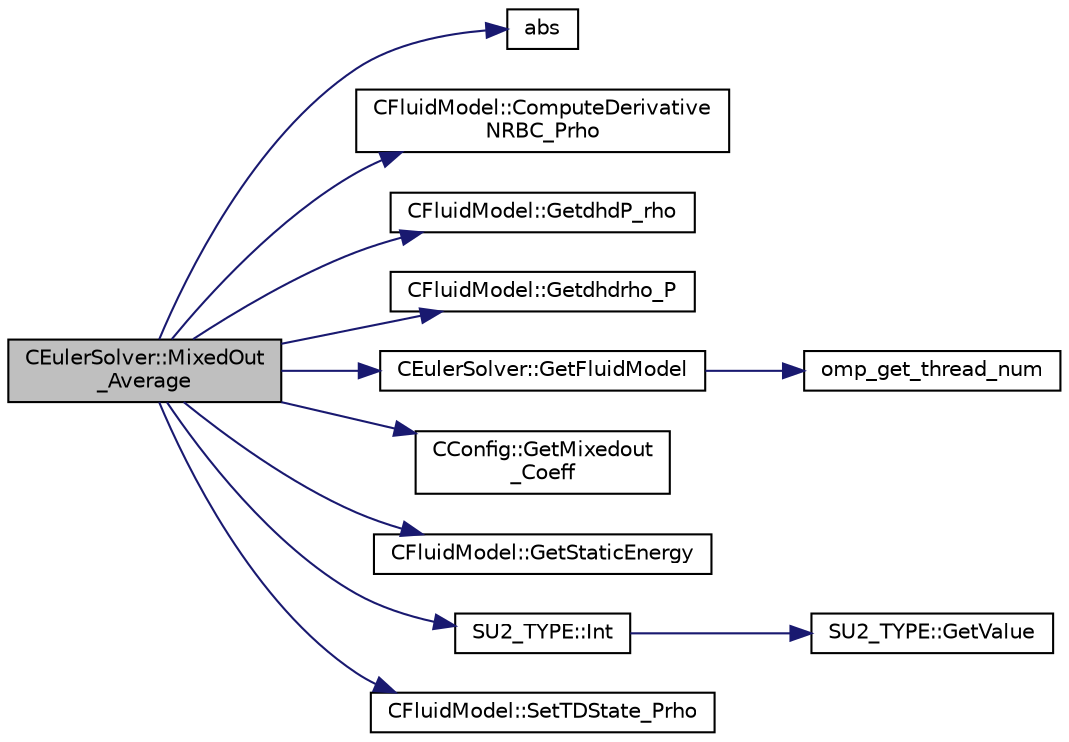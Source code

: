 digraph "CEulerSolver::MixedOut_Average"
{
 // LATEX_PDF_SIZE
  edge [fontname="Helvetica",fontsize="10",labelfontname="Helvetica",labelfontsize="10"];
  node [fontname="Helvetica",fontsize="10",shape=record];
  rankdir="LR";
  Node1 [label="CEulerSolver::MixedOut\l_Average",height=0.2,width=0.4,color="black", fillcolor="grey75", style="filled", fontcolor="black",tooltip="it performs a mixed out average of the nodes of a boundary."];
  Node1 -> Node2 [color="midnightblue",fontsize="10",style="solid",fontname="Helvetica"];
  Node2 [label="abs",height=0.2,width=0.4,color="black", fillcolor="white", style="filled",URL="$group__SIMD.html#gaf7650d08e2a58ed700276ddc70f72f96",tooltip=" "];
  Node1 -> Node3 [color="midnightblue",fontsize="10",style="solid",fontname="Helvetica"];
  Node3 [label="CFluidModel::ComputeDerivative\lNRBC_Prho",height=0.2,width=0.4,color="black", fillcolor="white", style="filled",URL="$classCFluidModel.html#a226cbc27397c0d0269e9df78f42c974f",tooltip="virtual member that would be different for each gas model implemented"];
  Node1 -> Node4 [color="midnightblue",fontsize="10",style="solid",fontname="Helvetica"];
  Node4 [label="CFluidModel::GetdhdP_rho",height=0.2,width=0.4,color="black", fillcolor="white", style="filled",URL="$classCFluidModel.html#aaebb5b92f374ca6c8c696fbf642dc007",tooltip="Get fluid enthalpy partial derivative."];
  Node1 -> Node5 [color="midnightblue",fontsize="10",style="solid",fontname="Helvetica"];
  Node5 [label="CFluidModel::Getdhdrho_P",height=0.2,width=0.4,color="black", fillcolor="white", style="filled",URL="$classCFluidModel.html#a196d36fd09e608028a023f6eb9160715",tooltip="Get fluid enthalpy partial derivative."];
  Node1 -> Node6 [color="midnightblue",fontsize="10",style="solid",fontname="Helvetica"];
  Node6 [label="CEulerSolver::GetFluidModel",height=0.2,width=0.4,color="black", fillcolor="white", style="filled",URL="$classCEulerSolver.html#accba81bb7af172dea84d9d1826cab862",tooltip="Compute the pressure at the infinity."];
  Node6 -> Node7 [color="midnightblue",fontsize="10",style="solid",fontname="Helvetica"];
  Node7 [label="omp_get_thread_num",height=0.2,width=0.4,color="black", fillcolor="white", style="filled",URL="$omp__structure_8hpp.html#aad63dd7e34961dbbd2e8774e7f6bc2d0",tooltip="Index of current thread, akin to MPI rank."];
  Node1 -> Node8 [color="midnightblue",fontsize="10",style="solid",fontname="Helvetica"];
  Node8 [label="CConfig::GetMixedout\l_Coeff",height=0.2,width=0.4,color="black", fillcolor="white", style="filled",URL="$classCConfig.html#a0adafdec9b96dfffcb985f7b82a2eddf",tooltip="Get mixedout coefficients."];
  Node1 -> Node9 [color="midnightblue",fontsize="10",style="solid",fontname="Helvetica"];
  Node9 [label="CFluidModel::GetStaticEnergy",height=0.2,width=0.4,color="black", fillcolor="white", style="filled",URL="$classCFluidModel.html#ad8b3f3e7fc1acdcea7450f9b83c1dd46",tooltip="Get fluid internal energy."];
  Node1 -> Node10 [color="midnightblue",fontsize="10",style="solid",fontname="Helvetica"];
  Node10 [label="SU2_TYPE::Int",height=0.2,width=0.4,color="black", fillcolor="white", style="filled",URL="$namespaceSU2__TYPE.html#a6b48817766d8a6486caa2807a52f6bae",tooltip="Casts the primitive value to int (uses GetValue, already implemented for each type)."];
  Node10 -> Node11 [color="midnightblue",fontsize="10",style="solid",fontname="Helvetica"];
  Node11 [label="SU2_TYPE::GetValue",height=0.2,width=0.4,color="black", fillcolor="white", style="filled",URL="$namespaceSU2__TYPE.html#adf52a59d6f4e578f7915ec9abbf7cb22",tooltip="Get the (primitive) value of the datatype (needs to be specialized for active types)."];
  Node1 -> Node12 [color="midnightblue",fontsize="10",style="solid",fontname="Helvetica"];
  Node12 [label="CFluidModel::SetTDState_Prho",height=0.2,width=0.4,color="black", fillcolor="white", style="filled",URL="$classCFluidModel.html#a7748f80460e9a907b0d0002e98d4d281",tooltip="virtual member that would be different for each gas model implemented"];
}
